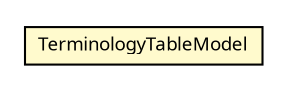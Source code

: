 #!/usr/local/bin/dot
#
# Class diagram 
# Generated by UMLGraph version R5_6 (http://www.umlgraph.org/)
#

digraph G {
	edge [fontname="Trebuchet MS",fontsize=10,labelfontname="Trebuchet MS",labelfontsize=10];
	node [fontname="Trebuchet MS",fontsize=10,shape=plaintext];
	nodesep=0.25;
	ranksep=0.5;
	// se.cambio.cds.gdl.editor.view.tables.TerminologyTable.TerminologyTableModel
	c339649 [label=<<table title="se.cambio.cds.gdl.editor.view.tables.TerminologyTable.TerminologyTableModel" border="0" cellborder="1" cellspacing="0" cellpadding="2" port="p" bgcolor="lemonChiffon" href="./TerminologyTable.TerminologyTableModel.html">
		<tr><td><table border="0" cellspacing="0" cellpadding="1">
<tr><td align="center" balign="center"><font face="Trebuchet MS"> TerminologyTableModel </font></td></tr>
		</table></td></tr>
		</table>>, URL="./TerminologyTable.TerminologyTableModel.html", fontname="Trebuchet MS", fontcolor="black", fontsize=9.0];
}

